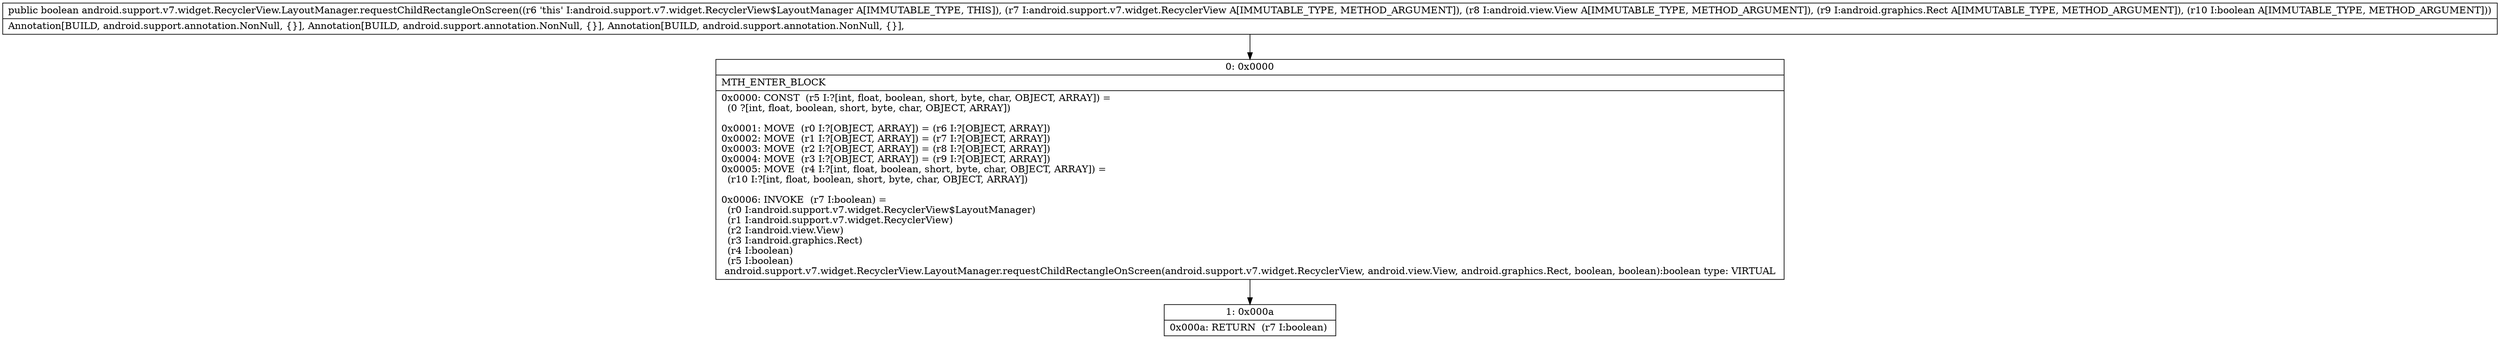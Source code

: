 digraph "CFG forandroid.support.v7.widget.RecyclerView.LayoutManager.requestChildRectangleOnScreen(Landroid\/support\/v7\/widget\/RecyclerView;Landroid\/view\/View;Landroid\/graphics\/Rect;Z)Z" {
Node_0 [shape=record,label="{0\:\ 0x0000|MTH_ENTER_BLOCK\l|0x0000: CONST  (r5 I:?[int, float, boolean, short, byte, char, OBJECT, ARRAY]) = \l  (0 ?[int, float, boolean, short, byte, char, OBJECT, ARRAY])\l \l0x0001: MOVE  (r0 I:?[OBJECT, ARRAY]) = (r6 I:?[OBJECT, ARRAY]) \l0x0002: MOVE  (r1 I:?[OBJECT, ARRAY]) = (r7 I:?[OBJECT, ARRAY]) \l0x0003: MOVE  (r2 I:?[OBJECT, ARRAY]) = (r8 I:?[OBJECT, ARRAY]) \l0x0004: MOVE  (r3 I:?[OBJECT, ARRAY]) = (r9 I:?[OBJECT, ARRAY]) \l0x0005: MOVE  (r4 I:?[int, float, boolean, short, byte, char, OBJECT, ARRAY]) = \l  (r10 I:?[int, float, boolean, short, byte, char, OBJECT, ARRAY])\l \l0x0006: INVOKE  (r7 I:boolean) = \l  (r0 I:android.support.v7.widget.RecyclerView$LayoutManager)\l  (r1 I:android.support.v7.widget.RecyclerView)\l  (r2 I:android.view.View)\l  (r3 I:android.graphics.Rect)\l  (r4 I:boolean)\l  (r5 I:boolean)\l android.support.v7.widget.RecyclerView.LayoutManager.requestChildRectangleOnScreen(android.support.v7.widget.RecyclerView, android.view.View, android.graphics.Rect, boolean, boolean):boolean type: VIRTUAL \l}"];
Node_1 [shape=record,label="{1\:\ 0x000a|0x000a: RETURN  (r7 I:boolean) \l}"];
MethodNode[shape=record,label="{public boolean android.support.v7.widget.RecyclerView.LayoutManager.requestChildRectangleOnScreen((r6 'this' I:android.support.v7.widget.RecyclerView$LayoutManager A[IMMUTABLE_TYPE, THIS]), (r7 I:android.support.v7.widget.RecyclerView A[IMMUTABLE_TYPE, METHOD_ARGUMENT]), (r8 I:android.view.View A[IMMUTABLE_TYPE, METHOD_ARGUMENT]), (r9 I:android.graphics.Rect A[IMMUTABLE_TYPE, METHOD_ARGUMENT]), (r10 I:boolean A[IMMUTABLE_TYPE, METHOD_ARGUMENT]))  | Annotation[BUILD, android.support.annotation.NonNull, \{\}], Annotation[BUILD, android.support.annotation.NonNull, \{\}], Annotation[BUILD, android.support.annotation.NonNull, \{\}], \l}"];
MethodNode -> Node_0;
Node_0 -> Node_1;
}

